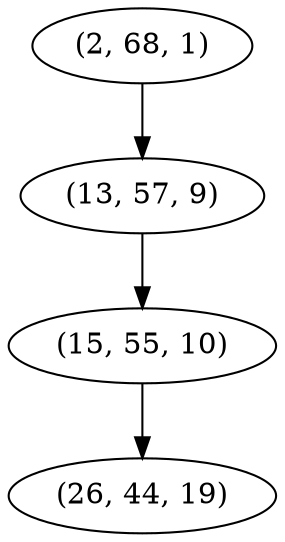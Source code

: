 digraph tree {
    "(2, 68, 1)";
    "(13, 57, 9)";
    "(15, 55, 10)";
    "(26, 44, 19)";
    "(2, 68, 1)" -> "(13, 57, 9)";
    "(13, 57, 9)" -> "(15, 55, 10)";
    "(15, 55, 10)" -> "(26, 44, 19)";
}

